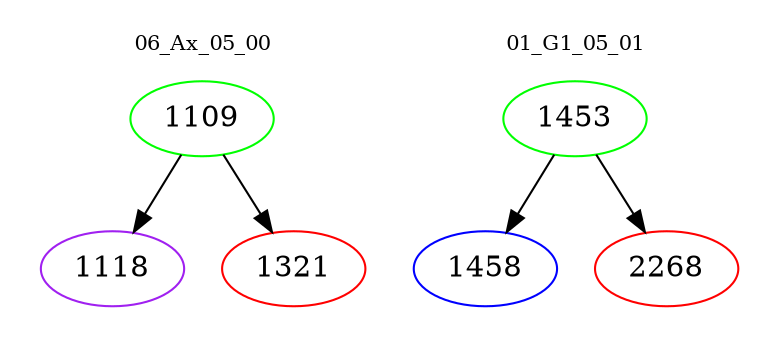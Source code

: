 digraph{
subgraph cluster_0 {
color = white
label = "06_Ax_05_00";
fontsize=10;
T0_1109 [label="1109", color="green"]
T0_1109 -> T0_1118 [color="black"]
T0_1118 [label="1118", color="purple"]
T0_1109 -> T0_1321 [color="black"]
T0_1321 [label="1321", color="red"]
}
subgraph cluster_1 {
color = white
label = "01_G1_05_01";
fontsize=10;
T1_1453 [label="1453", color="green"]
T1_1453 -> T1_1458 [color="black"]
T1_1458 [label="1458", color="blue"]
T1_1453 -> T1_2268 [color="black"]
T1_2268 [label="2268", color="red"]
}
}
